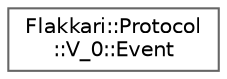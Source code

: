 digraph "Graphical Class Hierarchy"
{
 // LATEX_PDF_SIZE
  bgcolor="transparent";
  edge [fontname=Helvetica,fontsize=10,labelfontname=Helvetica,labelfontsize=10];
  node [fontname=Helvetica,fontsize=10,shape=box,height=0.2,width=0.4];
  rankdir="LR";
  Node0 [id="Node000000",label="Flakkari::Protocol\l::V_0::Event",height=0.2,width=0.4,color="grey40", fillcolor="white", style="filled",URL="$d6/d31/structFlakkari_1_1Protocol_1_1V__0_1_1Event.html",tooltip=" "];
}
